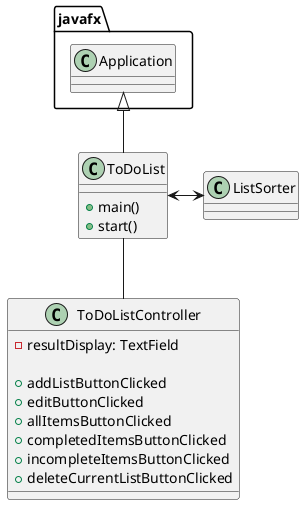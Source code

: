 @startuml
'https://plantuml.com/class-diagram

class ToDoList{
    + main()
    + start()
}

class ToDoListController{
    - resultDisplay: TextField

    + addListButtonClicked
    + editButtonClicked
    + allItemsButtonClicked
    + completedItemsButtonClicked
    + incompleteItemsButtonClicked
    + deleteCurrentListButtonClicked
}

class ListSorter {

}

javafx.Application <|-- ToDoList

ToDoList <-> ListSorter
ToDoList -- ToDoListController

@enduml